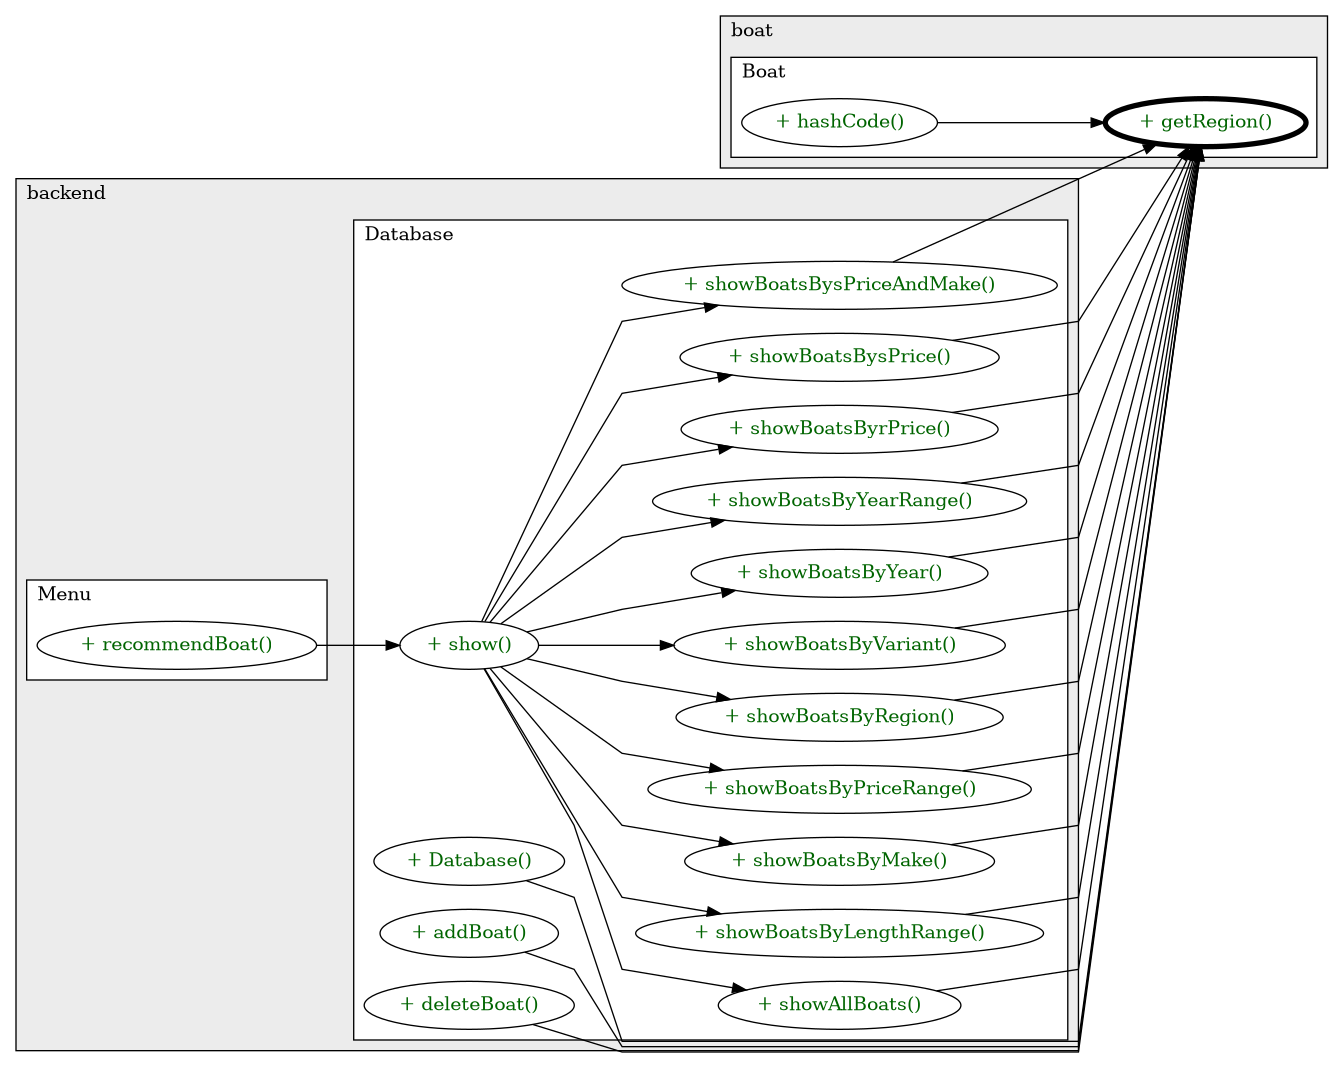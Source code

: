 @startuml

/' diagram meta data start
config=CallConfiguration;
{
  "rootMethod": "boat.Boat#getRegion()",
  "projectClassification": {
    "searchMode": "OpenProject", // OpenProject, AllProjects
    "includedProjects": "",
    "pathEndKeywords": "*.impl",
    "isClientPath": "",
    "isClientName": "",
    "isTestPath": "",
    "isTestName": "",
    "isMappingPath": "",
    "isMappingName": "",
    "isDataAccessPath": "",
    "isDataAccessName": "",
    "isDataStructurePath": "",
    "isDataStructureName": "",
    "isInterfaceStructuresPath": "",
    "isInterfaceStructuresName": "",
    "isEntryPointPath": "",
    "isEntryPointName": "",
    "treatFinalFieldsAsMandatory": false
  },
  "graphRestriction": {
    "classPackageExcludeFilter": "",
    "classPackageIncludeFilter": "",
    "classNameExcludeFilter": "",
    "classNameIncludeFilter": "",
    "methodNameExcludeFilter": "",
    "methodNameIncludeFilter": "",
    "removeByInheritance": "", // inheritance/annotation based filtering is done in a second step
    "removeByAnnotation": "",
    "removeByClassPackage": "", // cleanup the graph after inheritance/annotation based filtering is done
    "removeByClassName": "",
    "cutMappings": false,
    "cutEnum": false,
    "cutTests": true,
    "cutClient": true,
    "cutDataAccess": false,
    "cutInterfaceStructures": false,
    "cutDataStructures": false,
    "cutGetterAndSetter": false,
    "cutConstructors": false
  },
  "graphTraversal": {
    "forwardDepth": 3,
    "backwardDepth": 3,
    "classPackageExcludeFilter": "",
    "classPackageIncludeFilter": "",
    "classNameExcludeFilter": "",
    "classNameIncludeFilter": "",
    "methodNameExcludeFilter": "",
    "methodNameIncludeFilter": "",
    "hideMappings": false,
    "hideDataStructures": false,
    "hidePrivateMethods": true,
    "hideInterfaceCalls": true, // indirection: implementation -> interface (is hidden) -> implementation
    "onlyShowApplicationEntryPoints": false, // root node is included
    "useMethodCallsForStructureDiagram": "ForwardOnly" // ForwardOnly, BothDirections, No
  },
  "details": {
    "aggregation": "GroupByClass", // ByClass, GroupByClass, None
    "showMethodParametersTypes": false,
    "showMethodParametersNames": false,
    "showMethodReturnType": false,
    "showPackageLevels": 2,
    "showCallOrder": false,
    "edgeMode": "MethodsOnly", // TypesOnly, MethodsOnly, TypesAndMethods, MethodsAndDirectTypeUsage
    "showDetailedClassStructure": false
  },
  "rootClass": "boat.Boat",
  "extensionCallbackMethod": "" // qualified.class.name#methodName - signature: public static String method(String)
}
diagram meta data end '/



digraph g {
    rankdir="LR"
    splines=polyline
    

'nodes 
subgraph cluster_3029312 { 
   	label=boat
	labeljust=l
	fillcolor="#ececec"
	style=filled
   
   subgraph cluster_1599376050 { 
   	label=Boat
	labeljust=l
	fillcolor=white
	style=filled
   
   Boat3029312XXXgetRegion0[
	label="+ getRegion()"
	style=filled
	fillcolor=white
	tooltip="Boat

null"
	penwidth=4
	fontcolor=darkgreen
];

Boat3029312XXXhashCode0[
	label="+ hashCode()"
	style=filled
	fillcolor=white
	tooltip="Boat

null"
	fontcolor=darkgreen
];
} 
} 

subgraph cluster_347208044 { 
   	label=backend
	labeljust=l
	fillcolor="#ececec"
	style=filled
   
   subgraph cluster_228751435 { 
   	label=Database
	labeljust=l
	fillcolor=white
	style=filled
   
   Database347208044XXXDatabase1221374297[
	label="+ Database()"
	style=filled
	fillcolor=white
	tooltip="Database

null"
	fontcolor=darkgreen
];

Database347208044XXXaddBoat2076000[
	label="+ addBoat()"
	style=filled
	fillcolor=white
	tooltip="Database

null"
	fontcolor=darkgreen
];

Database347208044XXXdeleteBoat2076000[
	label="+ deleteBoat()"
	style=filled
	fillcolor=white
	tooltip="Database

null"
	fontcolor=darkgreen
];

Database347208044XXXshow0[
	label="+ show()"
	style=filled
	fillcolor=white
	tooltip="Database

null"
	fontcolor=darkgreen
];

Database347208044XXXshowAllBoats0[
	label="+ showAllBoats()"
	style=filled
	fillcolor=white
	tooltip="Database

null"
	fontcolor=darkgreen
];

Database347208044XXXshowBoatsByLengthRange543312618[
	label="+ showBoatsByLengthRange()"
	style=filled
	fillcolor=white
	tooltip="Database

null"
	fontcolor=darkgreen
];

Database347208044XXXshowBoatsByMake1808118735[
	label="+ showBoatsByMake()"
	style=filled
	fillcolor=white
	tooltip="Database

null"
	fontcolor=darkgreen
];

Database347208044XXXshowBoatsByPriceRange543312618[
	label="+ showBoatsByPriceRange()"
	style=filled
	fillcolor=white
	tooltip="Database

null"
	fontcolor=darkgreen
];

Database347208044XXXshowBoatsByRegion1808118735[
	label="+ showBoatsByRegion()"
	style=filled
	fillcolor=white
	tooltip="Database

null"
	fontcolor=darkgreen
];

Database347208044XXXshowBoatsByVariant1808118735[
	label="+ showBoatsByVariant()"
	style=filled
	fillcolor=white
	tooltip="Database

null"
	fontcolor=darkgreen
];

Database347208044XXXshowBoatsByYear104431[
	label="+ showBoatsByYear()"
	style=filled
	fillcolor=white
	tooltip="Database

null"
	fontcolor=darkgreen
];

Database347208044XXXshowBoatsByYearRange543312618[
	label="+ showBoatsByYearRange()"
	style=filled
	fillcolor=white
	tooltip="Database

null"
	fontcolor=darkgreen
];

Database347208044XXXshowBoatsByrPrice1325958191[
	label="+ showBoatsByrPrice()"
	style=filled
	fillcolor=white
	tooltip="Database

null"
	fontcolor=darkgreen
];

Database347208044XXXshowBoatsBysPrice1325958191[
	label="+ showBoatsBysPrice()"
	style=filled
	fillcolor=white
	tooltip="Database

null"
	fontcolor=darkgreen
];

Database347208044XXXshowBoatsBysPriceAndMake1025473162[
	label="+ showBoatsBysPriceAndMake()"
	style=filled
	fillcolor=white
	tooltip="Database

&#10;  This method is to show the boats by make and find the price that is less than the condition&#10; &#10; "
	fontcolor=darkgreen
];
} 

subgraph cluster_834648217 { 
   	label=Menu
	labeljust=l
	fillcolor=white
	style=filled
   
   Menu347208044XXXrecommendBoat0[
	label="+ recommendBoat()"
	style=filled
	fillcolor=white
	tooltip="Menu

null"
	fontcolor=darkgreen
];
} 
} 

'edges    
Boat3029312XXXhashCode0 -> Boat3029312XXXgetRegion0;
Database347208044XXXDatabase1221374297 -> Boat3029312XXXgetRegion0;
Database347208044XXXaddBoat2076000 -> Boat3029312XXXgetRegion0;
Database347208044XXXdeleteBoat2076000 -> Boat3029312XXXgetRegion0;
Database347208044XXXshow0 -> Database347208044XXXshowAllBoats0;
Database347208044XXXshow0 -> Database347208044XXXshowBoatsByLengthRange543312618;
Database347208044XXXshow0 -> Database347208044XXXshowBoatsByMake1808118735;
Database347208044XXXshow0 -> Database347208044XXXshowBoatsByPriceRange543312618;
Database347208044XXXshow0 -> Database347208044XXXshowBoatsByRegion1808118735;
Database347208044XXXshow0 -> Database347208044XXXshowBoatsByVariant1808118735;
Database347208044XXXshow0 -> Database347208044XXXshowBoatsByYear104431;
Database347208044XXXshow0 -> Database347208044XXXshowBoatsByYearRange543312618;
Database347208044XXXshow0 -> Database347208044XXXshowBoatsByrPrice1325958191;
Database347208044XXXshow0 -> Database347208044XXXshowBoatsBysPrice1325958191;
Database347208044XXXshow0 -> Database347208044XXXshowBoatsBysPriceAndMake1025473162;
Database347208044XXXshowAllBoats0 -> Boat3029312XXXgetRegion0;
Database347208044XXXshowBoatsByLengthRange543312618 -> Boat3029312XXXgetRegion0;
Database347208044XXXshowBoatsByMake1808118735 -> Boat3029312XXXgetRegion0;
Database347208044XXXshowBoatsByPriceRange543312618 -> Boat3029312XXXgetRegion0;
Database347208044XXXshowBoatsByRegion1808118735 -> Boat3029312XXXgetRegion0;
Database347208044XXXshowBoatsByVariant1808118735 -> Boat3029312XXXgetRegion0;
Database347208044XXXshowBoatsByYear104431 -> Boat3029312XXXgetRegion0;
Database347208044XXXshowBoatsByYearRange543312618 -> Boat3029312XXXgetRegion0;
Database347208044XXXshowBoatsByrPrice1325958191 -> Boat3029312XXXgetRegion0;
Database347208044XXXshowBoatsBysPrice1325958191 -> Boat3029312XXXgetRegion0;
Database347208044XXXshowBoatsBysPriceAndMake1025473162 -> Boat3029312XXXgetRegion0;
Menu347208044XXXrecommendBoat0 -> Database347208044XXXshow0;
    
}
@enduml
